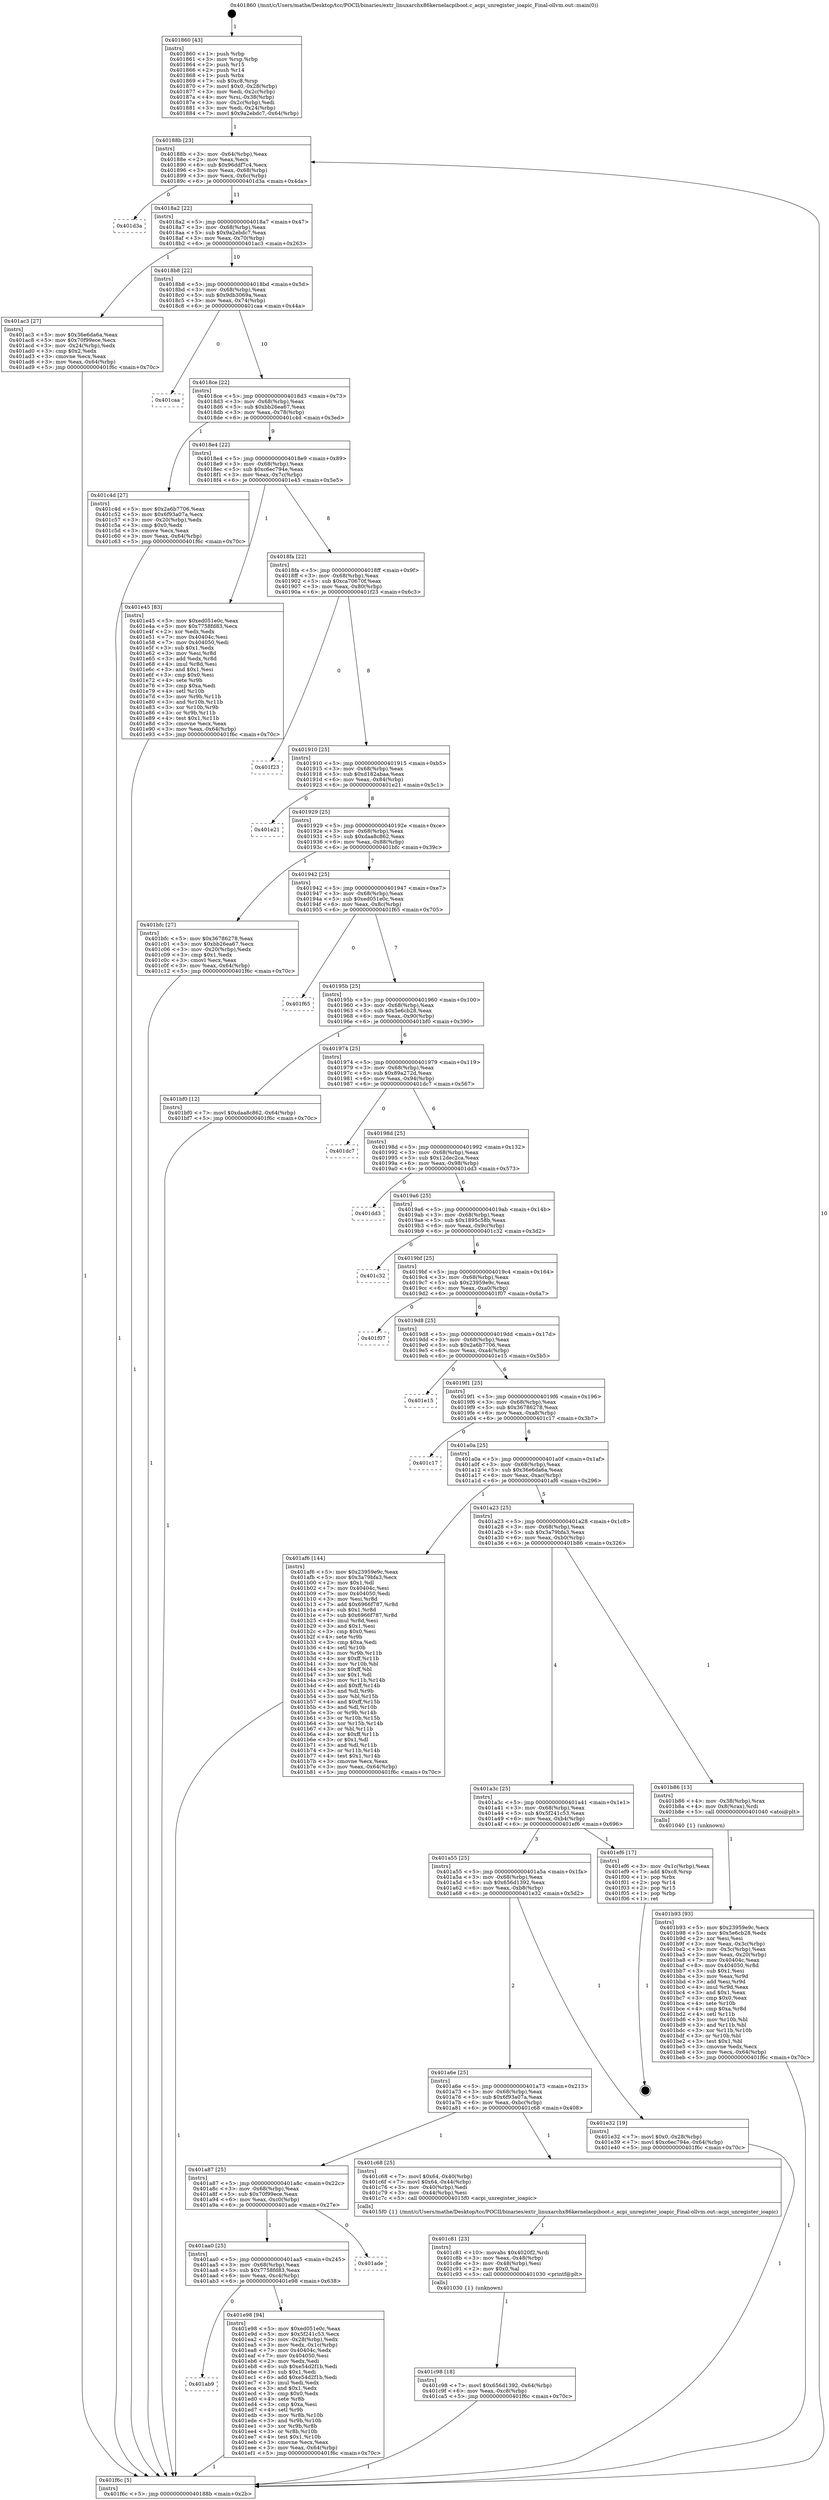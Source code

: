 digraph "0x401860" {
  label = "0x401860 (/mnt/c/Users/mathe/Desktop/tcc/POCII/binaries/extr_linuxarchx86kernelacpiboot.c_acpi_unregister_ioapic_Final-ollvm.out::main(0))"
  labelloc = "t"
  node[shape=record]

  Entry [label="",width=0.3,height=0.3,shape=circle,fillcolor=black,style=filled]
  "0x40188b" [label="{
     0x40188b [23]\l
     | [instrs]\l
     &nbsp;&nbsp;0x40188b \<+3\>: mov -0x64(%rbp),%eax\l
     &nbsp;&nbsp;0x40188e \<+2\>: mov %eax,%ecx\l
     &nbsp;&nbsp;0x401890 \<+6\>: sub $0x96ddf7c4,%ecx\l
     &nbsp;&nbsp;0x401896 \<+3\>: mov %eax,-0x68(%rbp)\l
     &nbsp;&nbsp;0x401899 \<+3\>: mov %ecx,-0x6c(%rbp)\l
     &nbsp;&nbsp;0x40189c \<+6\>: je 0000000000401d3a \<main+0x4da\>\l
  }"]
  "0x401d3a" [label="{
     0x401d3a\l
  }", style=dashed]
  "0x4018a2" [label="{
     0x4018a2 [22]\l
     | [instrs]\l
     &nbsp;&nbsp;0x4018a2 \<+5\>: jmp 00000000004018a7 \<main+0x47\>\l
     &nbsp;&nbsp;0x4018a7 \<+3\>: mov -0x68(%rbp),%eax\l
     &nbsp;&nbsp;0x4018aa \<+5\>: sub $0x9a2ebdc7,%eax\l
     &nbsp;&nbsp;0x4018af \<+3\>: mov %eax,-0x70(%rbp)\l
     &nbsp;&nbsp;0x4018b2 \<+6\>: je 0000000000401ac3 \<main+0x263\>\l
  }"]
  Exit [label="",width=0.3,height=0.3,shape=circle,fillcolor=black,style=filled,peripheries=2]
  "0x401ac3" [label="{
     0x401ac3 [27]\l
     | [instrs]\l
     &nbsp;&nbsp;0x401ac3 \<+5\>: mov $0x36e6da6a,%eax\l
     &nbsp;&nbsp;0x401ac8 \<+5\>: mov $0x70f99ece,%ecx\l
     &nbsp;&nbsp;0x401acd \<+3\>: mov -0x24(%rbp),%edx\l
     &nbsp;&nbsp;0x401ad0 \<+3\>: cmp $0x2,%edx\l
     &nbsp;&nbsp;0x401ad3 \<+3\>: cmovne %ecx,%eax\l
     &nbsp;&nbsp;0x401ad6 \<+3\>: mov %eax,-0x64(%rbp)\l
     &nbsp;&nbsp;0x401ad9 \<+5\>: jmp 0000000000401f6c \<main+0x70c\>\l
  }"]
  "0x4018b8" [label="{
     0x4018b8 [22]\l
     | [instrs]\l
     &nbsp;&nbsp;0x4018b8 \<+5\>: jmp 00000000004018bd \<main+0x5d\>\l
     &nbsp;&nbsp;0x4018bd \<+3\>: mov -0x68(%rbp),%eax\l
     &nbsp;&nbsp;0x4018c0 \<+5\>: sub $0x9db3069a,%eax\l
     &nbsp;&nbsp;0x4018c5 \<+3\>: mov %eax,-0x74(%rbp)\l
     &nbsp;&nbsp;0x4018c8 \<+6\>: je 0000000000401caa \<main+0x44a\>\l
  }"]
  "0x401f6c" [label="{
     0x401f6c [5]\l
     | [instrs]\l
     &nbsp;&nbsp;0x401f6c \<+5\>: jmp 000000000040188b \<main+0x2b\>\l
  }"]
  "0x401860" [label="{
     0x401860 [43]\l
     | [instrs]\l
     &nbsp;&nbsp;0x401860 \<+1\>: push %rbp\l
     &nbsp;&nbsp;0x401861 \<+3\>: mov %rsp,%rbp\l
     &nbsp;&nbsp;0x401864 \<+2\>: push %r15\l
     &nbsp;&nbsp;0x401866 \<+2\>: push %r14\l
     &nbsp;&nbsp;0x401868 \<+1\>: push %rbx\l
     &nbsp;&nbsp;0x401869 \<+7\>: sub $0xc8,%rsp\l
     &nbsp;&nbsp;0x401870 \<+7\>: movl $0x0,-0x28(%rbp)\l
     &nbsp;&nbsp;0x401877 \<+3\>: mov %edi,-0x2c(%rbp)\l
     &nbsp;&nbsp;0x40187a \<+4\>: mov %rsi,-0x38(%rbp)\l
     &nbsp;&nbsp;0x40187e \<+3\>: mov -0x2c(%rbp),%edi\l
     &nbsp;&nbsp;0x401881 \<+3\>: mov %edi,-0x24(%rbp)\l
     &nbsp;&nbsp;0x401884 \<+7\>: movl $0x9a2ebdc7,-0x64(%rbp)\l
  }"]
  "0x401ab9" [label="{
     0x401ab9\l
  }", style=dashed]
  "0x401caa" [label="{
     0x401caa\l
  }", style=dashed]
  "0x4018ce" [label="{
     0x4018ce [22]\l
     | [instrs]\l
     &nbsp;&nbsp;0x4018ce \<+5\>: jmp 00000000004018d3 \<main+0x73\>\l
     &nbsp;&nbsp;0x4018d3 \<+3\>: mov -0x68(%rbp),%eax\l
     &nbsp;&nbsp;0x4018d6 \<+5\>: sub $0xbb26ea67,%eax\l
     &nbsp;&nbsp;0x4018db \<+3\>: mov %eax,-0x78(%rbp)\l
     &nbsp;&nbsp;0x4018de \<+6\>: je 0000000000401c4d \<main+0x3ed\>\l
  }"]
  "0x401e98" [label="{
     0x401e98 [94]\l
     | [instrs]\l
     &nbsp;&nbsp;0x401e98 \<+5\>: mov $0xed051e0c,%eax\l
     &nbsp;&nbsp;0x401e9d \<+5\>: mov $0x5f241c53,%ecx\l
     &nbsp;&nbsp;0x401ea2 \<+3\>: mov -0x28(%rbp),%edx\l
     &nbsp;&nbsp;0x401ea5 \<+3\>: mov %edx,-0x1c(%rbp)\l
     &nbsp;&nbsp;0x401ea8 \<+7\>: mov 0x40404c,%edx\l
     &nbsp;&nbsp;0x401eaf \<+7\>: mov 0x404050,%esi\l
     &nbsp;&nbsp;0x401eb6 \<+2\>: mov %edx,%edi\l
     &nbsp;&nbsp;0x401eb8 \<+6\>: sub $0xe54d2f1b,%edi\l
     &nbsp;&nbsp;0x401ebe \<+3\>: sub $0x1,%edi\l
     &nbsp;&nbsp;0x401ec1 \<+6\>: add $0xe54d2f1b,%edi\l
     &nbsp;&nbsp;0x401ec7 \<+3\>: imul %edi,%edx\l
     &nbsp;&nbsp;0x401eca \<+3\>: and $0x1,%edx\l
     &nbsp;&nbsp;0x401ecd \<+3\>: cmp $0x0,%edx\l
     &nbsp;&nbsp;0x401ed0 \<+4\>: sete %r8b\l
     &nbsp;&nbsp;0x401ed4 \<+3\>: cmp $0xa,%esi\l
     &nbsp;&nbsp;0x401ed7 \<+4\>: setl %r9b\l
     &nbsp;&nbsp;0x401edb \<+3\>: mov %r8b,%r10b\l
     &nbsp;&nbsp;0x401ede \<+3\>: and %r9b,%r10b\l
     &nbsp;&nbsp;0x401ee1 \<+3\>: xor %r9b,%r8b\l
     &nbsp;&nbsp;0x401ee4 \<+3\>: or %r8b,%r10b\l
     &nbsp;&nbsp;0x401ee7 \<+4\>: test $0x1,%r10b\l
     &nbsp;&nbsp;0x401eeb \<+3\>: cmovne %ecx,%eax\l
     &nbsp;&nbsp;0x401eee \<+3\>: mov %eax,-0x64(%rbp)\l
     &nbsp;&nbsp;0x401ef1 \<+5\>: jmp 0000000000401f6c \<main+0x70c\>\l
  }"]
  "0x401c4d" [label="{
     0x401c4d [27]\l
     | [instrs]\l
     &nbsp;&nbsp;0x401c4d \<+5\>: mov $0x2a6b7706,%eax\l
     &nbsp;&nbsp;0x401c52 \<+5\>: mov $0x6f93a07a,%ecx\l
     &nbsp;&nbsp;0x401c57 \<+3\>: mov -0x20(%rbp),%edx\l
     &nbsp;&nbsp;0x401c5a \<+3\>: cmp $0x0,%edx\l
     &nbsp;&nbsp;0x401c5d \<+3\>: cmove %ecx,%eax\l
     &nbsp;&nbsp;0x401c60 \<+3\>: mov %eax,-0x64(%rbp)\l
     &nbsp;&nbsp;0x401c63 \<+5\>: jmp 0000000000401f6c \<main+0x70c\>\l
  }"]
  "0x4018e4" [label="{
     0x4018e4 [22]\l
     | [instrs]\l
     &nbsp;&nbsp;0x4018e4 \<+5\>: jmp 00000000004018e9 \<main+0x89\>\l
     &nbsp;&nbsp;0x4018e9 \<+3\>: mov -0x68(%rbp),%eax\l
     &nbsp;&nbsp;0x4018ec \<+5\>: sub $0xc6ec794e,%eax\l
     &nbsp;&nbsp;0x4018f1 \<+3\>: mov %eax,-0x7c(%rbp)\l
     &nbsp;&nbsp;0x4018f4 \<+6\>: je 0000000000401e45 \<main+0x5e5\>\l
  }"]
  "0x401aa0" [label="{
     0x401aa0 [25]\l
     | [instrs]\l
     &nbsp;&nbsp;0x401aa0 \<+5\>: jmp 0000000000401aa5 \<main+0x245\>\l
     &nbsp;&nbsp;0x401aa5 \<+3\>: mov -0x68(%rbp),%eax\l
     &nbsp;&nbsp;0x401aa8 \<+5\>: sub $0x7758fd83,%eax\l
     &nbsp;&nbsp;0x401aad \<+6\>: mov %eax,-0xc4(%rbp)\l
     &nbsp;&nbsp;0x401ab3 \<+6\>: je 0000000000401e98 \<main+0x638\>\l
  }"]
  "0x401e45" [label="{
     0x401e45 [83]\l
     | [instrs]\l
     &nbsp;&nbsp;0x401e45 \<+5\>: mov $0xed051e0c,%eax\l
     &nbsp;&nbsp;0x401e4a \<+5\>: mov $0x7758fd83,%ecx\l
     &nbsp;&nbsp;0x401e4f \<+2\>: xor %edx,%edx\l
     &nbsp;&nbsp;0x401e51 \<+7\>: mov 0x40404c,%esi\l
     &nbsp;&nbsp;0x401e58 \<+7\>: mov 0x404050,%edi\l
     &nbsp;&nbsp;0x401e5f \<+3\>: sub $0x1,%edx\l
     &nbsp;&nbsp;0x401e62 \<+3\>: mov %esi,%r8d\l
     &nbsp;&nbsp;0x401e65 \<+3\>: add %edx,%r8d\l
     &nbsp;&nbsp;0x401e68 \<+4\>: imul %r8d,%esi\l
     &nbsp;&nbsp;0x401e6c \<+3\>: and $0x1,%esi\l
     &nbsp;&nbsp;0x401e6f \<+3\>: cmp $0x0,%esi\l
     &nbsp;&nbsp;0x401e72 \<+4\>: sete %r9b\l
     &nbsp;&nbsp;0x401e76 \<+3\>: cmp $0xa,%edi\l
     &nbsp;&nbsp;0x401e79 \<+4\>: setl %r10b\l
     &nbsp;&nbsp;0x401e7d \<+3\>: mov %r9b,%r11b\l
     &nbsp;&nbsp;0x401e80 \<+3\>: and %r10b,%r11b\l
     &nbsp;&nbsp;0x401e83 \<+3\>: xor %r10b,%r9b\l
     &nbsp;&nbsp;0x401e86 \<+3\>: or %r9b,%r11b\l
     &nbsp;&nbsp;0x401e89 \<+4\>: test $0x1,%r11b\l
     &nbsp;&nbsp;0x401e8d \<+3\>: cmovne %ecx,%eax\l
     &nbsp;&nbsp;0x401e90 \<+3\>: mov %eax,-0x64(%rbp)\l
     &nbsp;&nbsp;0x401e93 \<+5\>: jmp 0000000000401f6c \<main+0x70c\>\l
  }"]
  "0x4018fa" [label="{
     0x4018fa [22]\l
     | [instrs]\l
     &nbsp;&nbsp;0x4018fa \<+5\>: jmp 00000000004018ff \<main+0x9f\>\l
     &nbsp;&nbsp;0x4018ff \<+3\>: mov -0x68(%rbp),%eax\l
     &nbsp;&nbsp;0x401902 \<+5\>: sub $0xca70670f,%eax\l
     &nbsp;&nbsp;0x401907 \<+3\>: mov %eax,-0x80(%rbp)\l
     &nbsp;&nbsp;0x40190a \<+6\>: je 0000000000401f23 \<main+0x6c3\>\l
  }"]
  "0x401ade" [label="{
     0x401ade\l
  }", style=dashed]
  "0x401f23" [label="{
     0x401f23\l
  }", style=dashed]
  "0x401910" [label="{
     0x401910 [25]\l
     | [instrs]\l
     &nbsp;&nbsp;0x401910 \<+5\>: jmp 0000000000401915 \<main+0xb5\>\l
     &nbsp;&nbsp;0x401915 \<+3\>: mov -0x68(%rbp),%eax\l
     &nbsp;&nbsp;0x401918 \<+5\>: sub $0xd182abaa,%eax\l
     &nbsp;&nbsp;0x40191d \<+6\>: mov %eax,-0x84(%rbp)\l
     &nbsp;&nbsp;0x401923 \<+6\>: je 0000000000401e21 \<main+0x5c1\>\l
  }"]
  "0x401c98" [label="{
     0x401c98 [18]\l
     | [instrs]\l
     &nbsp;&nbsp;0x401c98 \<+7\>: movl $0x656d1392,-0x64(%rbp)\l
     &nbsp;&nbsp;0x401c9f \<+6\>: mov %eax,-0xc8(%rbp)\l
     &nbsp;&nbsp;0x401ca5 \<+5\>: jmp 0000000000401f6c \<main+0x70c\>\l
  }"]
  "0x401e21" [label="{
     0x401e21\l
  }", style=dashed]
  "0x401929" [label="{
     0x401929 [25]\l
     | [instrs]\l
     &nbsp;&nbsp;0x401929 \<+5\>: jmp 000000000040192e \<main+0xce\>\l
     &nbsp;&nbsp;0x40192e \<+3\>: mov -0x68(%rbp),%eax\l
     &nbsp;&nbsp;0x401931 \<+5\>: sub $0xdaa8c862,%eax\l
     &nbsp;&nbsp;0x401936 \<+6\>: mov %eax,-0x88(%rbp)\l
     &nbsp;&nbsp;0x40193c \<+6\>: je 0000000000401bfc \<main+0x39c\>\l
  }"]
  "0x401c81" [label="{
     0x401c81 [23]\l
     | [instrs]\l
     &nbsp;&nbsp;0x401c81 \<+10\>: movabs $0x4020f2,%rdi\l
     &nbsp;&nbsp;0x401c8b \<+3\>: mov %eax,-0x48(%rbp)\l
     &nbsp;&nbsp;0x401c8e \<+3\>: mov -0x48(%rbp),%esi\l
     &nbsp;&nbsp;0x401c91 \<+2\>: mov $0x0,%al\l
     &nbsp;&nbsp;0x401c93 \<+5\>: call 0000000000401030 \<printf@plt\>\l
     | [calls]\l
     &nbsp;&nbsp;0x401030 \{1\} (unknown)\l
  }"]
  "0x401bfc" [label="{
     0x401bfc [27]\l
     | [instrs]\l
     &nbsp;&nbsp;0x401bfc \<+5\>: mov $0x36786278,%eax\l
     &nbsp;&nbsp;0x401c01 \<+5\>: mov $0xbb26ea67,%ecx\l
     &nbsp;&nbsp;0x401c06 \<+3\>: mov -0x20(%rbp),%edx\l
     &nbsp;&nbsp;0x401c09 \<+3\>: cmp $0x1,%edx\l
     &nbsp;&nbsp;0x401c0c \<+3\>: cmovl %ecx,%eax\l
     &nbsp;&nbsp;0x401c0f \<+3\>: mov %eax,-0x64(%rbp)\l
     &nbsp;&nbsp;0x401c12 \<+5\>: jmp 0000000000401f6c \<main+0x70c\>\l
  }"]
  "0x401942" [label="{
     0x401942 [25]\l
     | [instrs]\l
     &nbsp;&nbsp;0x401942 \<+5\>: jmp 0000000000401947 \<main+0xe7\>\l
     &nbsp;&nbsp;0x401947 \<+3\>: mov -0x68(%rbp),%eax\l
     &nbsp;&nbsp;0x40194a \<+5\>: sub $0xed051e0c,%eax\l
     &nbsp;&nbsp;0x40194f \<+6\>: mov %eax,-0x8c(%rbp)\l
     &nbsp;&nbsp;0x401955 \<+6\>: je 0000000000401f65 \<main+0x705\>\l
  }"]
  "0x401a87" [label="{
     0x401a87 [25]\l
     | [instrs]\l
     &nbsp;&nbsp;0x401a87 \<+5\>: jmp 0000000000401a8c \<main+0x22c\>\l
     &nbsp;&nbsp;0x401a8c \<+3\>: mov -0x68(%rbp),%eax\l
     &nbsp;&nbsp;0x401a8f \<+5\>: sub $0x70f99ece,%eax\l
     &nbsp;&nbsp;0x401a94 \<+6\>: mov %eax,-0xc0(%rbp)\l
     &nbsp;&nbsp;0x401a9a \<+6\>: je 0000000000401ade \<main+0x27e\>\l
  }"]
  "0x401f65" [label="{
     0x401f65\l
  }", style=dashed]
  "0x40195b" [label="{
     0x40195b [25]\l
     | [instrs]\l
     &nbsp;&nbsp;0x40195b \<+5\>: jmp 0000000000401960 \<main+0x100\>\l
     &nbsp;&nbsp;0x401960 \<+3\>: mov -0x68(%rbp),%eax\l
     &nbsp;&nbsp;0x401963 \<+5\>: sub $0x5e6cb28,%eax\l
     &nbsp;&nbsp;0x401968 \<+6\>: mov %eax,-0x90(%rbp)\l
     &nbsp;&nbsp;0x40196e \<+6\>: je 0000000000401bf0 \<main+0x390\>\l
  }"]
  "0x401c68" [label="{
     0x401c68 [25]\l
     | [instrs]\l
     &nbsp;&nbsp;0x401c68 \<+7\>: movl $0x64,-0x40(%rbp)\l
     &nbsp;&nbsp;0x401c6f \<+7\>: movl $0x64,-0x44(%rbp)\l
     &nbsp;&nbsp;0x401c76 \<+3\>: mov -0x40(%rbp),%edi\l
     &nbsp;&nbsp;0x401c79 \<+3\>: mov -0x44(%rbp),%esi\l
     &nbsp;&nbsp;0x401c7c \<+5\>: call 00000000004015f0 \<acpi_unregister_ioapic\>\l
     | [calls]\l
     &nbsp;&nbsp;0x4015f0 \{1\} (/mnt/c/Users/mathe/Desktop/tcc/POCII/binaries/extr_linuxarchx86kernelacpiboot.c_acpi_unregister_ioapic_Final-ollvm.out::acpi_unregister_ioapic)\l
  }"]
  "0x401bf0" [label="{
     0x401bf0 [12]\l
     | [instrs]\l
     &nbsp;&nbsp;0x401bf0 \<+7\>: movl $0xdaa8c862,-0x64(%rbp)\l
     &nbsp;&nbsp;0x401bf7 \<+5\>: jmp 0000000000401f6c \<main+0x70c\>\l
  }"]
  "0x401974" [label="{
     0x401974 [25]\l
     | [instrs]\l
     &nbsp;&nbsp;0x401974 \<+5\>: jmp 0000000000401979 \<main+0x119\>\l
     &nbsp;&nbsp;0x401979 \<+3\>: mov -0x68(%rbp),%eax\l
     &nbsp;&nbsp;0x40197c \<+5\>: sub $0x89a272d,%eax\l
     &nbsp;&nbsp;0x401981 \<+6\>: mov %eax,-0x94(%rbp)\l
     &nbsp;&nbsp;0x401987 \<+6\>: je 0000000000401dc7 \<main+0x567\>\l
  }"]
  "0x401a6e" [label="{
     0x401a6e [25]\l
     | [instrs]\l
     &nbsp;&nbsp;0x401a6e \<+5\>: jmp 0000000000401a73 \<main+0x213\>\l
     &nbsp;&nbsp;0x401a73 \<+3\>: mov -0x68(%rbp),%eax\l
     &nbsp;&nbsp;0x401a76 \<+5\>: sub $0x6f93a07a,%eax\l
     &nbsp;&nbsp;0x401a7b \<+6\>: mov %eax,-0xbc(%rbp)\l
     &nbsp;&nbsp;0x401a81 \<+6\>: je 0000000000401c68 \<main+0x408\>\l
  }"]
  "0x401dc7" [label="{
     0x401dc7\l
  }", style=dashed]
  "0x40198d" [label="{
     0x40198d [25]\l
     | [instrs]\l
     &nbsp;&nbsp;0x40198d \<+5\>: jmp 0000000000401992 \<main+0x132\>\l
     &nbsp;&nbsp;0x401992 \<+3\>: mov -0x68(%rbp),%eax\l
     &nbsp;&nbsp;0x401995 \<+5\>: sub $0x12dec2ca,%eax\l
     &nbsp;&nbsp;0x40199a \<+6\>: mov %eax,-0x98(%rbp)\l
     &nbsp;&nbsp;0x4019a0 \<+6\>: je 0000000000401dd3 \<main+0x573\>\l
  }"]
  "0x401e32" [label="{
     0x401e32 [19]\l
     | [instrs]\l
     &nbsp;&nbsp;0x401e32 \<+7\>: movl $0x0,-0x28(%rbp)\l
     &nbsp;&nbsp;0x401e39 \<+7\>: movl $0xc6ec794e,-0x64(%rbp)\l
     &nbsp;&nbsp;0x401e40 \<+5\>: jmp 0000000000401f6c \<main+0x70c\>\l
  }"]
  "0x401dd3" [label="{
     0x401dd3\l
  }", style=dashed]
  "0x4019a6" [label="{
     0x4019a6 [25]\l
     | [instrs]\l
     &nbsp;&nbsp;0x4019a6 \<+5\>: jmp 00000000004019ab \<main+0x14b\>\l
     &nbsp;&nbsp;0x4019ab \<+3\>: mov -0x68(%rbp),%eax\l
     &nbsp;&nbsp;0x4019ae \<+5\>: sub $0x1895c58b,%eax\l
     &nbsp;&nbsp;0x4019b3 \<+6\>: mov %eax,-0x9c(%rbp)\l
     &nbsp;&nbsp;0x4019b9 \<+6\>: je 0000000000401c32 \<main+0x3d2\>\l
  }"]
  "0x401a55" [label="{
     0x401a55 [25]\l
     | [instrs]\l
     &nbsp;&nbsp;0x401a55 \<+5\>: jmp 0000000000401a5a \<main+0x1fa\>\l
     &nbsp;&nbsp;0x401a5a \<+3\>: mov -0x68(%rbp),%eax\l
     &nbsp;&nbsp;0x401a5d \<+5\>: sub $0x656d1392,%eax\l
     &nbsp;&nbsp;0x401a62 \<+6\>: mov %eax,-0xb8(%rbp)\l
     &nbsp;&nbsp;0x401a68 \<+6\>: je 0000000000401e32 \<main+0x5d2\>\l
  }"]
  "0x401c32" [label="{
     0x401c32\l
  }", style=dashed]
  "0x4019bf" [label="{
     0x4019bf [25]\l
     | [instrs]\l
     &nbsp;&nbsp;0x4019bf \<+5\>: jmp 00000000004019c4 \<main+0x164\>\l
     &nbsp;&nbsp;0x4019c4 \<+3\>: mov -0x68(%rbp),%eax\l
     &nbsp;&nbsp;0x4019c7 \<+5\>: sub $0x23959e9c,%eax\l
     &nbsp;&nbsp;0x4019cc \<+6\>: mov %eax,-0xa0(%rbp)\l
     &nbsp;&nbsp;0x4019d2 \<+6\>: je 0000000000401f07 \<main+0x6a7\>\l
  }"]
  "0x401ef6" [label="{
     0x401ef6 [17]\l
     | [instrs]\l
     &nbsp;&nbsp;0x401ef6 \<+3\>: mov -0x1c(%rbp),%eax\l
     &nbsp;&nbsp;0x401ef9 \<+7\>: add $0xc8,%rsp\l
     &nbsp;&nbsp;0x401f00 \<+1\>: pop %rbx\l
     &nbsp;&nbsp;0x401f01 \<+2\>: pop %r14\l
     &nbsp;&nbsp;0x401f03 \<+2\>: pop %r15\l
     &nbsp;&nbsp;0x401f05 \<+1\>: pop %rbp\l
     &nbsp;&nbsp;0x401f06 \<+1\>: ret\l
  }"]
  "0x401f07" [label="{
     0x401f07\l
  }", style=dashed]
  "0x4019d8" [label="{
     0x4019d8 [25]\l
     | [instrs]\l
     &nbsp;&nbsp;0x4019d8 \<+5\>: jmp 00000000004019dd \<main+0x17d\>\l
     &nbsp;&nbsp;0x4019dd \<+3\>: mov -0x68(%rbp),%eax\l
     &nbsp;&nbsp;0x4019e0 \<+5\>: sub $0x2a6b7706,%eax\l
     &nbsp;&nbsp;0x4019e5 \<+6\>: mov %eax,-0xa4(%rbp)\l
     &nbsp;&nbsp;0x4019eb \<+6\>: je 0000000000401e15 \<main+0x5b5\>\l
  }"]
  "0x401b93" [label="{
     0x401b93 [93]\l
     | [instrs]\l
     &nbsp;&nbsp;0x401b93 \<+5\>: mov $0x23959e9c,%ecx\l
     &nbsp;&nbsp;0x401b98 \<+5\>: mov $0x5e6cb28,%edx\l
     &nbsp;&nbsp;0x401b9d \<+2\>: xor %esi,%esi\l
     &nbsp;&nbsp;0x401b9f \<+3\>: mov %eax,-0x3c(%rbp)\l
     &nbsp;&nbsp;0x401ba2 \<+3\>: mov -0x3c(%rbp),%eax\l
     &nbsp;&nbsp;0x401ba5 \<+3\>: mov %eax,-0x20(%rbp)\l
     &nbsp;&nbsp;0x401ba8 \<+7\>: mov 0x40404c,%eax\l
     &nbsp;&nbsp;0x401baf \<+8\>: mov 0x404050,%r8d\l
     &nbsp;&nbsp;0x401bb7 \<+3\>: sub $0x1,%esi\l
     &nbsp;&nbsp;0x401bba \<+3\>: mov %eax,%r9d\l
     &nbsp;&nbsp;0x401bbd \<+3\>: add %esi,%r9d\l
     &nbsp;&nbsp;0x401bc0 \<+4\>: imul %r9d,%eax\l
     &nbsp;&nbsp;0x401bc4 \<+3\>: and $0x1,%eax\l
     &nbsp;&nbsp;0x401bc7 \<+3\>: cmp $0x0,%eax\l
     &nbsp;&nbsp;0x401bca \<+4\>: sete %r10b\l
     &nbsp;&nbsp;0x401bce \<+4\>: cmp $0xa,%r8d\l
     &nbsp;&nbsp;0x401bd2 \<+4\>: setl %r11b\l
     &nbsp;&nbsp;0x401bd6 \<+3\>: mov %r10b,%bl\l
     &nbsp;&nbsp;0x401bd9 \<+3\>: and %r11b,%bl\l
     &nbsp;&nbsp;0x401bdc \<+3\>: xor %r11b,%r10b\l
     &nbsp;&nbsp;0x401bdf \<+3\>: or %r10b,%bl\l
     &nbsp;&nbsp;0x401be2 \<+3\>: test $0x1,%bl\l
     &nbsp;&nbsp;0x401be5 \<+3\>: cmovne %edx,%ecx\l
     &nbsp;&nbsp;0x401be8 \<+3\>: mov %ecx,-0x64(%rbp)\l
     &nbsp;&nbsp;0x401beb \<+5\>: jmp 0000000000401f6c \<main+0x70c\>\l
  }"]
  "0x401e15" [label="{
     0x401e15\l
  }", style=dashed]
  "0x4019f1" [label="{
     0x4019f1 [25]\l
     | [instrs]\l
     &nbsp;&nbsp;0x4019f1 \<+5\>: jmp 00000000004019f6 \<main+0x196\>\l
     &nbsp;&nbsp;0x4019f6 \<+3\>: mov -0x68(%rbp),%eax\l
     &nbsp;&nbsp;0x4019f9 \<+5\>: sub $0x36786278,%eax\l
     &nbsp;&nbsp;0x4019fe \<+6\>: mov %eax,-0xa8(%rbp)\l
     &nbsp;&nbsp;0x401a04 \<+6\>: je 0000000000401c17 \<main+0x3b7\>\l
  }"]
  "0x401a3c" [label="{
     0x401a3c [25]\l
     | [instrs]\l
     &nbsp;&nbsp;0x401a3c \<+5\>: jmp 0000000000401a41 \<main+0x1e1\>\l
     &nbsp;&nbsp;0x401a41 \<+3\>: mov -0x68(%rbp),%eax\l
     &nbsp;&nbsp;0x401a44 \<+5\>: sub $0x5f241c53,%eax\l
     &nbsp;&nbsp;0x401a49 \<+6\>: mov %eax,-0xb4(%rbp)\l
     &nbsp;&nbsp;0x401a4f \<+6\>: je 0000000000401ef6 \<main+0x696\>\l
  }"]
  "0x401c17" [label="{
     0x401c17\l
  }", style=dashed]
  "0x401a0a" [label="{
     0x401a0a [25]\l
     | [instrs]\l
     &nbsp;&nbsp;0x401a0a \<+5\>: jmp 0000000000401a0f \<main+0x1af\>\l
     &nbsp;&nbsp;0x401a0f \<+3\>: mov -0x68(%rbp),%eax\l
     &nbsp;&nbsp;0x401a12 \<+5\>: sub $0x36e6da6a,%eax\l
     &nbsp;&nbsp;0x401a17 \<+6\>: mov %eax,-0xac(%rbp)\l
     &nbsp;&nbsp;0x401a1d \<+6\>: je 0000000000401af6 \<main+0x296\>\l
  }"]
  "0x401b86" [label="{
     0x401b86 [13]\l
     | [instrs]\l
     &nbsp;&nbsp;0x401b86 \<+4\>: mov -0x38(%rbp),%rax\l
     &nbsp;&nbsp;0x401b8a \<+4\>: mov 0x8(%rax),%rdi\l
     &nbsp;&nbsp;0x401b8e \<+5\>: call 0000000000401040 \<atoi@plt\>\l
     | [calls]\l
     &nbsp;&nbsp;0x401040 \{1\} (unknown)\l
  }"]
  "0x401af6" [label="{
     0x401af6 [144]\l
     | [instrs]\l
     &nbsp;&nbsp;0x401af6 \<+5\>: mov $0x23959e9c,%eax\l
     &nbsp;&nbsp;0x401afb \<+5\>: mov $0x3a79bfa3,%ecx\l
     &nbsp;&nbsp;0x401b00 \<+2\>: mov $0x1,%dl\l
     &nbsp;&nbsp;0x401b02 \<+7\>: mov 0x40404c,%esi\l
     &nbsp;&nbsp;0x401b09 \<+7\>: mov 0x404050,%edi\l
     &nbsp;&nbsp;0x401b10 \<+3\>: mov %esi,%r8d\l
     &nbsp;&nbsp;0x401b13 \<+7\>: add $0x6966f787,%r8d\l
     &nbsp;&nbsp;0x401b1a \<+4\>: sub $0x1,%r8d\l
     &nbsp;&nbsp;0x401b1e \<+7\>: sub $0x6966f787,%r8d\l
     &nbsp;&nbsp;0x401b25 \<+4\>: imul %r8d,%esi\l
     &nbsp;&nbsp;0x401b29 \<+3\>: and $0x1,%esi\l
     &nbsp;&nbsp;0x401b2c \<+3\>: cmp $0x0,%esi\l
     &nbsp;&nbsp;0x401b2f \<+4\>: sete %r9b\l
     &nbsp;&nbsp;0x401b33 \<+3\>: cmp $0xa,%edi\l
     &nbsp;&nbsp;0x401b36 \<+4\>: setl %r10b\l
     &nbsp;&nbsp;0x401b3a \<+3\>: mov %r9b,%r11b\l
     &nbsp;&nbsp;0x401b3d \<+4\>: xor $0xff,%r11b\l
     &nbsp;&nbsp;0x401b41 \<+3\>: mov %r10b,%bl\l
     &nbsp;&nbsp;0x401b44 \<+3\>: xor $0xff,%bl\l
     &nbsp;&nbsp;0x401b47 \<+3\>: xor $0x1,%dl\l
     &nbsp;&nbsp;0x401b4a \<+3\>: mov %r11b,%r14b\l
     &nbsp;&nbsp;0x401b4d \<+4\>: and $0xff,%r14b\l
     &nbsp;&nbsp;0x401b51 \<+3\>: and %dl,%r9b\l
     &nbsp;&nbsp;0x401b54 \<+3\>: mov %bl,%r15b\l
     &nbsp;&nbsp;0x401b57 \<+4\>: and $0xff,%r15b\l
     &nbsp;&nbsp;0x401b5b \<+3\>: and %dl,%r10b\l
     &nbsp;&nbsp;0x401b5e \<+3\>: or %r9b,%r14b\l
     &nbsp;&nbsp;0x401b61 \<+3\>: or %r10b,%r15b\l
     &nbsp;&nbsp;0x401b64 \<+3\>: xor %r15b,%r14b\l
     &nbsp;&nbsp;0x401b67 \<+3\>: or %bl,%r11b\l
     &nbsp;&nbsp;0x401b6a \<+4\>: xor $0xff,%r11b\l
     &nbsp;&nbsp;0x401b6e \<+3\>: or $0x1,%dl\l
     &nbsp;&nbsp;0x401b71 \<+3\>: and %dl,%r11b\l
     &nbsp;&nbsp;0x401b74 \<+3\>: or %r11b,%r14b\l
     &nbsp;&nbsp;0x401b77 \<+4\>: test $0x1,%r14b\l
     &nbsp;&nbsp;0x401b7b \<+3\>: cmovne %ecx,%eax\l
     &nbsp;&nbsp;0x401b7e \<+3\>: mov %eax,-0x64(%rbp)\l
     &nbsp;&nbsp;0x401b81 \<+5\>: jmp 0000000000401f6c \<main+0x70c\>\l
  }"]
  "0x401a23" [label="{
     0x401a23 [25]\l
     | [instrs]\l
     &nbsp;&nbsp;0x401a23 \<+5\>: jmp 0000000000401a28 \<main+0x1c8\>\l
     &nbsp;&nbsp;0x401a28 \<+3\>: mov -0x68(%rbp),%eax\l
     &nbsp;&nbsp;0x401a2b \<+5\>: sub $0x3a79bfa3,%eax\l
     &nbsp;&nbsp;0x401a30 \<+6\>: mov %eax,-0xb0(%rbp)\l
     &nbsp;&nbsp;0x401a36 \<+6\>: je 0000000000401b86 \<main+0x326\>\l
  }"]
  Entry -> "0x401860" [label=" 1"]
  "0x40188b" -> "0x401d3a" [label=" 0"]
  "0x40188b" -> "0x4018a2" [label=" 11"]
  "0x401ef6" -> Exit [label=" 1"]
  "0x4018a2" -> "0x401ac3" [label=" 1"]
  "0x4018a2" -> "0x4018b8" [label=" 10"]
  "0x401ac3" -> "0x401f6c" [label=" 1"]
  "0x401860" -> "0x40188b" [label=" 1"]
  "0x401f6c" -> "0x40188b" [label=" 10"]
  "0x401e98" -> "0x401f6c" [label=" 1"]
  "0x4018b8" -> "0x401caa" [label=" 0"]
  "0x4018b8" -> "0x4018ce" [label=" 10"]
  "0x401aa0" -> "0x401ab9" [label=" 0"]
  "0x4018ce" -> "0x401c4d" [label=" 1"]
  "0x4018ce" -> "0x4018e4" [label=" 9"]
  "0x401aa0" -> "0x401e98" [label=" 1"]
  "0x4018e4" -> "0x401e45" [label=" 1"]
  "0x4018e4" -> "0x4018fa" [label=" 8"]
  "0x401a87" -> "0x401aa0" [label=" 1"]
  "0x4018fa" -> "0x401f23" [label=" 0"]
  "0x4018fa" -> "0x401910" [label=" 8"]
  "0x401a87" -> "0x401ade" [label=" 0"]
  "0x401910" -> "0x401e21" [label=" 0"]
  "0x401910" -> "0x401929" [label=" 8"]
  "0x401e45" -> "0x401f6c" [label=" 1"]
  "0x401929" -> "0x401bfc" [label=" 1"]
  "0x401929" -> "0x401942" [label=" 7"]
  "0x401e32" -> "0x401f6c" [label=" 1"]
  "0x401942" -> "0x401f65" [label=" 0"]
  "0x401942" -> "0x40195b" [label=" 7"]
  "0x401c98" -> "0x401f6c" [label=" 1"]
  "0x40195b" -> "0x401bf0" [label=" 1"]
  "0x40195b" -> "0x401974" [label=" 6"]
  "0x401c81" -> "0x401c98" [label=" 1"]
  "0x401974" -> "0x401dc7" [label=" 0"]
  "0x401974" -> "0x40198d" [label=" 6"]
  "0x401a6e" -> "0x401a87" [label=" 1"]
  "0x40198d" -> "0x401dd3" [label=" 0"]
  "0x40198d" -> "0x4019a6" [label=" 6"]
  "0x401a6e" -> "0x401c68" [label=" 1"]
  "0x4019a6" -> "0x401c32" [label=" 0"]
  "0x4019a6" -> "0x4019bf" [label=" 6"]
  "0x401a55" -> "0x401a6e" [label=" 2"]
  "0x4019bf" -> "0x401f07" [label=" 0"]
  "0x4019bf" -> "0x4019d8" [label=" 6"]
  "0x401a55" -> "0x401e32" [label=" 1"]
  "0x4019d8" -> "0x401e15" [label=" 0"]
  "0x4019d8" -> "0x4019f1" [label=" 6"]
  "0x401a3c" -> "0x401a55" [label=" 3"]
  "0x4019f1" -> "0x401c17" [label=" 0"]
  "0x4019f1" -> "0x401a0a" [label=" 6"]
  "0x401a3c" -> "0x401ef6" [label=" 1"]
  "0x401a0a" -> "0x401af6" [label=" 1"]
  "0x401a0a" -> "0x401a23" [label=" 5"]
  "0x401af6" -> "0x401f6c" [label=" 1"]
  "0x401c68" -> "0x401c81" [label=" 1"]
  "0x401a23" -> "0x401b86" [label=" 1"]
  "0x401a23" -> "0x401a3c" [label=" 4"]
  "0x401b86" -> "0x401b93" [label=" 1"]
  "0x401b93" -> "0x401f6c" [label=" 1"]
  "0x401bf0" -> "0x401f6c" [label=" 1"]
  "0x401bfc" -> "0x401f6c" [label=" 1"]
  "0x401c4d" -> "0x401f6c" [label=" 1"]
}
